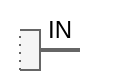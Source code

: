 <mxfile version="19.0.3" type="device"><diagram id="v6OnikquIMu6x5J2UXAd" name="Seite-1"><mxGraphModel dx="148" dy="116" grid="1" gridSize="10" guides="1" tooltips="1" connect="1" arrows="1" fold="1" page="1" pageScale="1" pageWidth="827" pageHeight="1169" math="0" shadow="0"><root><mxCell id="0"/><mxCell id="1" parent="0"/><mxCell id="79HqhBa89QjSixzh4sX7-13" value="" style="rounded=0;whiteSpace=wrap;html=1;fillColor=#f5f5f5;fontColor=#333333;strokeColor=none;" parent="1" vertex="1"><mxGeometry x="350" y="350" width="10" height="20" as="geometry"/></mxCell><mxCell id="79HqhBa89QjSixzh4sX7-5" value="" style="endArrow=none;html=1;rounded=0;fillColor=#f5f5f5;strokeColor=#666666;strokeWidth=2;" parent="1" edge="1"><mxGeometry width="50" height="50" relative="1" as="geometry"><mxPoint x="380" y="360" as="sourcePoint"/><mxPoint x="360" y="360" as="targetPoint"/></mxGeometry></mxCell><mxCell id="79HqhBa89QjSixzh4sX7-9" value="" style="endArrow=none;html=1;rounded=0;strokeWidth=1;fillColor=#f5f5f5;strokeColor=#666666;" parent="1" edge="1"><mxGeometry width="50" height="50" relative="1" as="geometry"><mxPoint x="350" y="370" as="sourcePoint"/><mxPoint x="350" y="350" as="targetPoint"/><Array as="points"><mxPoint x="360" y="370"/><mxPoint x="360" y="350"/></Array></mxGeometry></mxCell><mxCell id="79HqhBa89QjSixzh4sX7-12" value="" style="endArrow=none;dashed=1;html=1;dashPattern=1 3;strokeWidth=1;rounded=0;fillColor=#f5f5f5;strokeColor=#666666;" parent="1" edge="1"><mxGeometry width="50" height="50" relative="1" as="geometry"><mxPoint x="350" y="370" as="sourcePoint"/><mxPoint x="350" y="350" as="targetPoint"/></mxGeometry></mxCell><mxCell id="79HqhBa89QjSixzh4sX7-14" value="IN" style="text;html=1;strokeColor=none;fillColor=none;align=center;verticalAlign=middle;whiteSpace=wrap;rounded=0;" parent="1" vertex="1"><mxGeometry x="340" y="335" width="60" height="30" as="geometry"/></mxCell></root></mxGraphModel></diagram></mxfile>